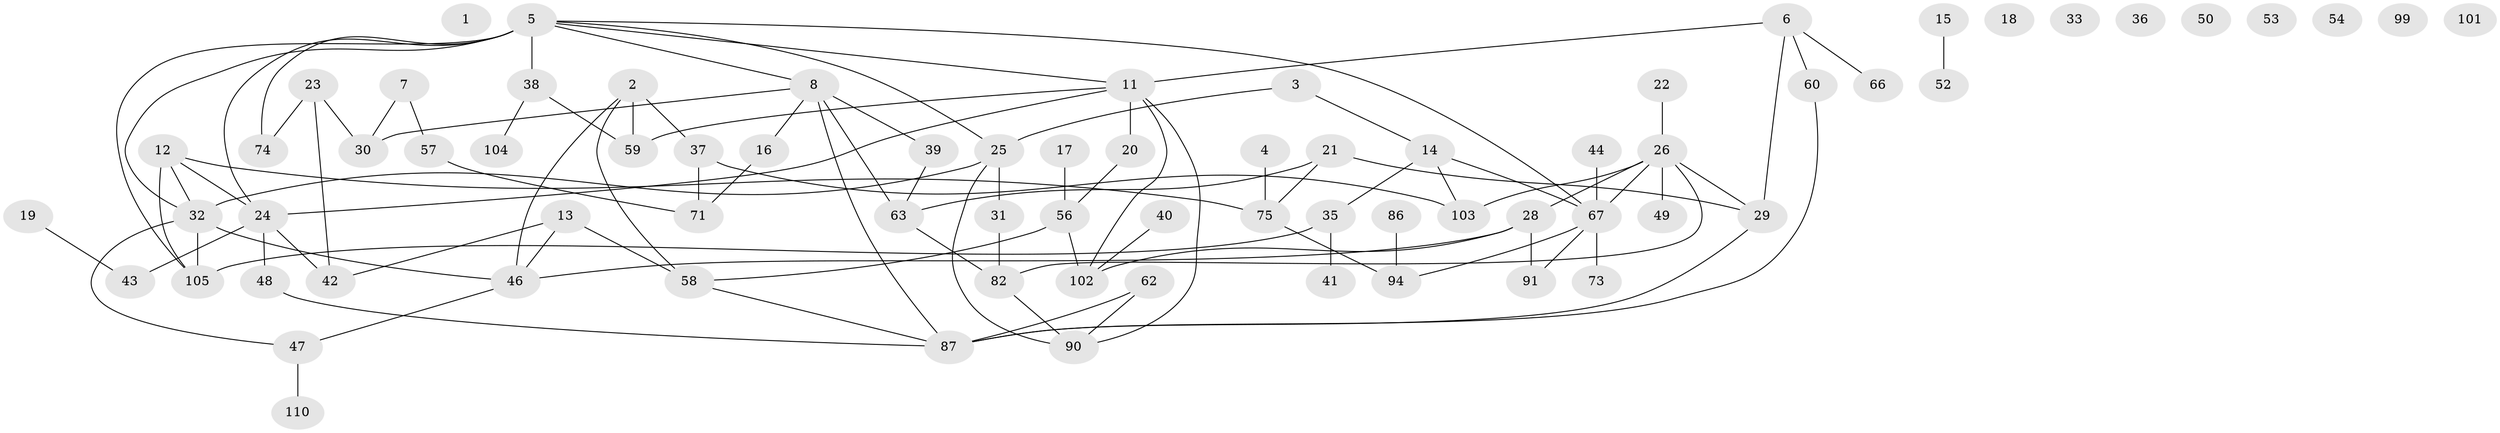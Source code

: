// original degree distribution, {0: 0.08181818181818182, 4: 0.14545454545454545, 2: 0.2636363636363636, 1: 0.16363636363636364, 6: 0.01818181818181818, 7: 0.00909090909090909, 3: 0.24545454545454545, 5: 0.07272727272727272}
// Generated by graph-tools (version 1.1) at 2025/41/03/06/25 10:41:19]
// undirected, 74 vertices, 100 edges
graph export_dot {
graph [start="1"]
  node [color=gray90,style=filled];
  1;
  2 [super="+45"];
  3 [super="+81"];
  4;
  5 [super="+9"];
  6;
  7 [super="+93"];
  8 [super="+10"];
  11 [super="+34"];
  12 [super="+78"];
  13 [super="+68"];
  14 [super="+108"];
  15;
  16;
  17 [super="+79"];
  18;
  19;
  20;
  21 [super="+95"];
  22;
  23 [super="+69"];
  24 [super="+27"];
  25 [super="+98"];
  26 [super="+51"];
  28 [super="+55"];
  29 [super="+64"];
  30 [super="+107"];
  31 [super="+72"];
  32 [super="+84"];
  33;
  35 [super="+88"];
  36;
  37 [super="+109"];
  38 [super="+61"];
  39;
  40 [super="+70"];
  41;
  42;
  43;
  44;
  46 [super="+97"];
  47 [super="+65"];
  48;
  49;
  50;
  52;
  53;
  54;
  56 [super="+80"];
  57;
  58 [super="+77"];
  59;
  60;
  62 [super="+76"];
  63 [super="+100"];
  66;
  67 [super="+83"];
  71;
  73;
  74;
  75 [super="+89"];
  82 [super="+85"];
  86;
  87 [super="+92"];
  90 [super="+96"];
  91;
  94;
  99;
  101;
  102;
  103;
  104 [super="+106"];
  105;
  110;
  2 -- 58;
  2 -- 59;
  2 -- 37 [weight=2];
  2 -- 46;
  3 -- 25;
  3 -- 14;
  4 -- 75;
  5 -- 8;
  5 -- 11;
  5 -- 67;
  5 -- 38;
  5 -- 24;
  5 -- 105;
  5 -- 74;
  5 -- 25;
  5 -- 32;
  6 -- 11;
  6 -- 29;
  6 -- 60;
  6 -- 66;
  7 -- 57;
  7 -- 30;
  8 -- 16;
  8 -- 30;
  8 -- 87;
  8 -- 63 [weight=2];
  8 -- 39;
  11 -- 20;
  11 -- 102;
  11 -- 24;
  11 -- 59;
  11 -- 90;
  12 -- 32;
  12 -- 75;
  12 -- 24;
  12 -- 105;
  13 -- 42;
  13 -- 58;
  13 -- 46;
  14 -- 67;
  14 -- 103;
  14 -- 35;
  15 -- 52;
  16 -- 71;
  17 -- 56;
  19 -- 43;
  20 -- 56;
  21 -- 63;
  21 -- 75;
  21 -- 29;
  22 -- 26;
  23 -- 42;
  23 -- 74;
  23 -- 30;
  24 -- 42;
  24 -- 43;
  24 -- 48;
  25 -- 32;
  25 -- 31;
  25 -- 90;
  26 -- 29 [weight=2];
  26 -- 49;
  26 -- 103;
  26 -- 82;
  26 -- 28;
  26 -- 67;
  28 -- 46;
  28 -- 91;
  28 -- 102;
  29 -- 87;
  31 -- 82;
  32 -- 46;
  32 -- 105;
  32 -- 47;
  35 -- 41;
  35 -- 105;
  37 -- 103;
  37 -- 71;
  38 -- 59;
  38 -- 104;
  39 -- 63;
  40 -- 102;
  44 -- 67;
  46 -- 47;
  47 -- 110;
  48 -- 87;
  56 -- 58;
  56 -- 102;
  57 -- 71;
  58 -- 87;
  60 -- 87;
  62 -- 87;
  62 -- 90;
  63 -- 82 [weight=2];
  67 -- 91;
  67 -- 73;
  67 -- 94;
  75 -- 94;
  82 -- 90;
  86 -- 94;
}
